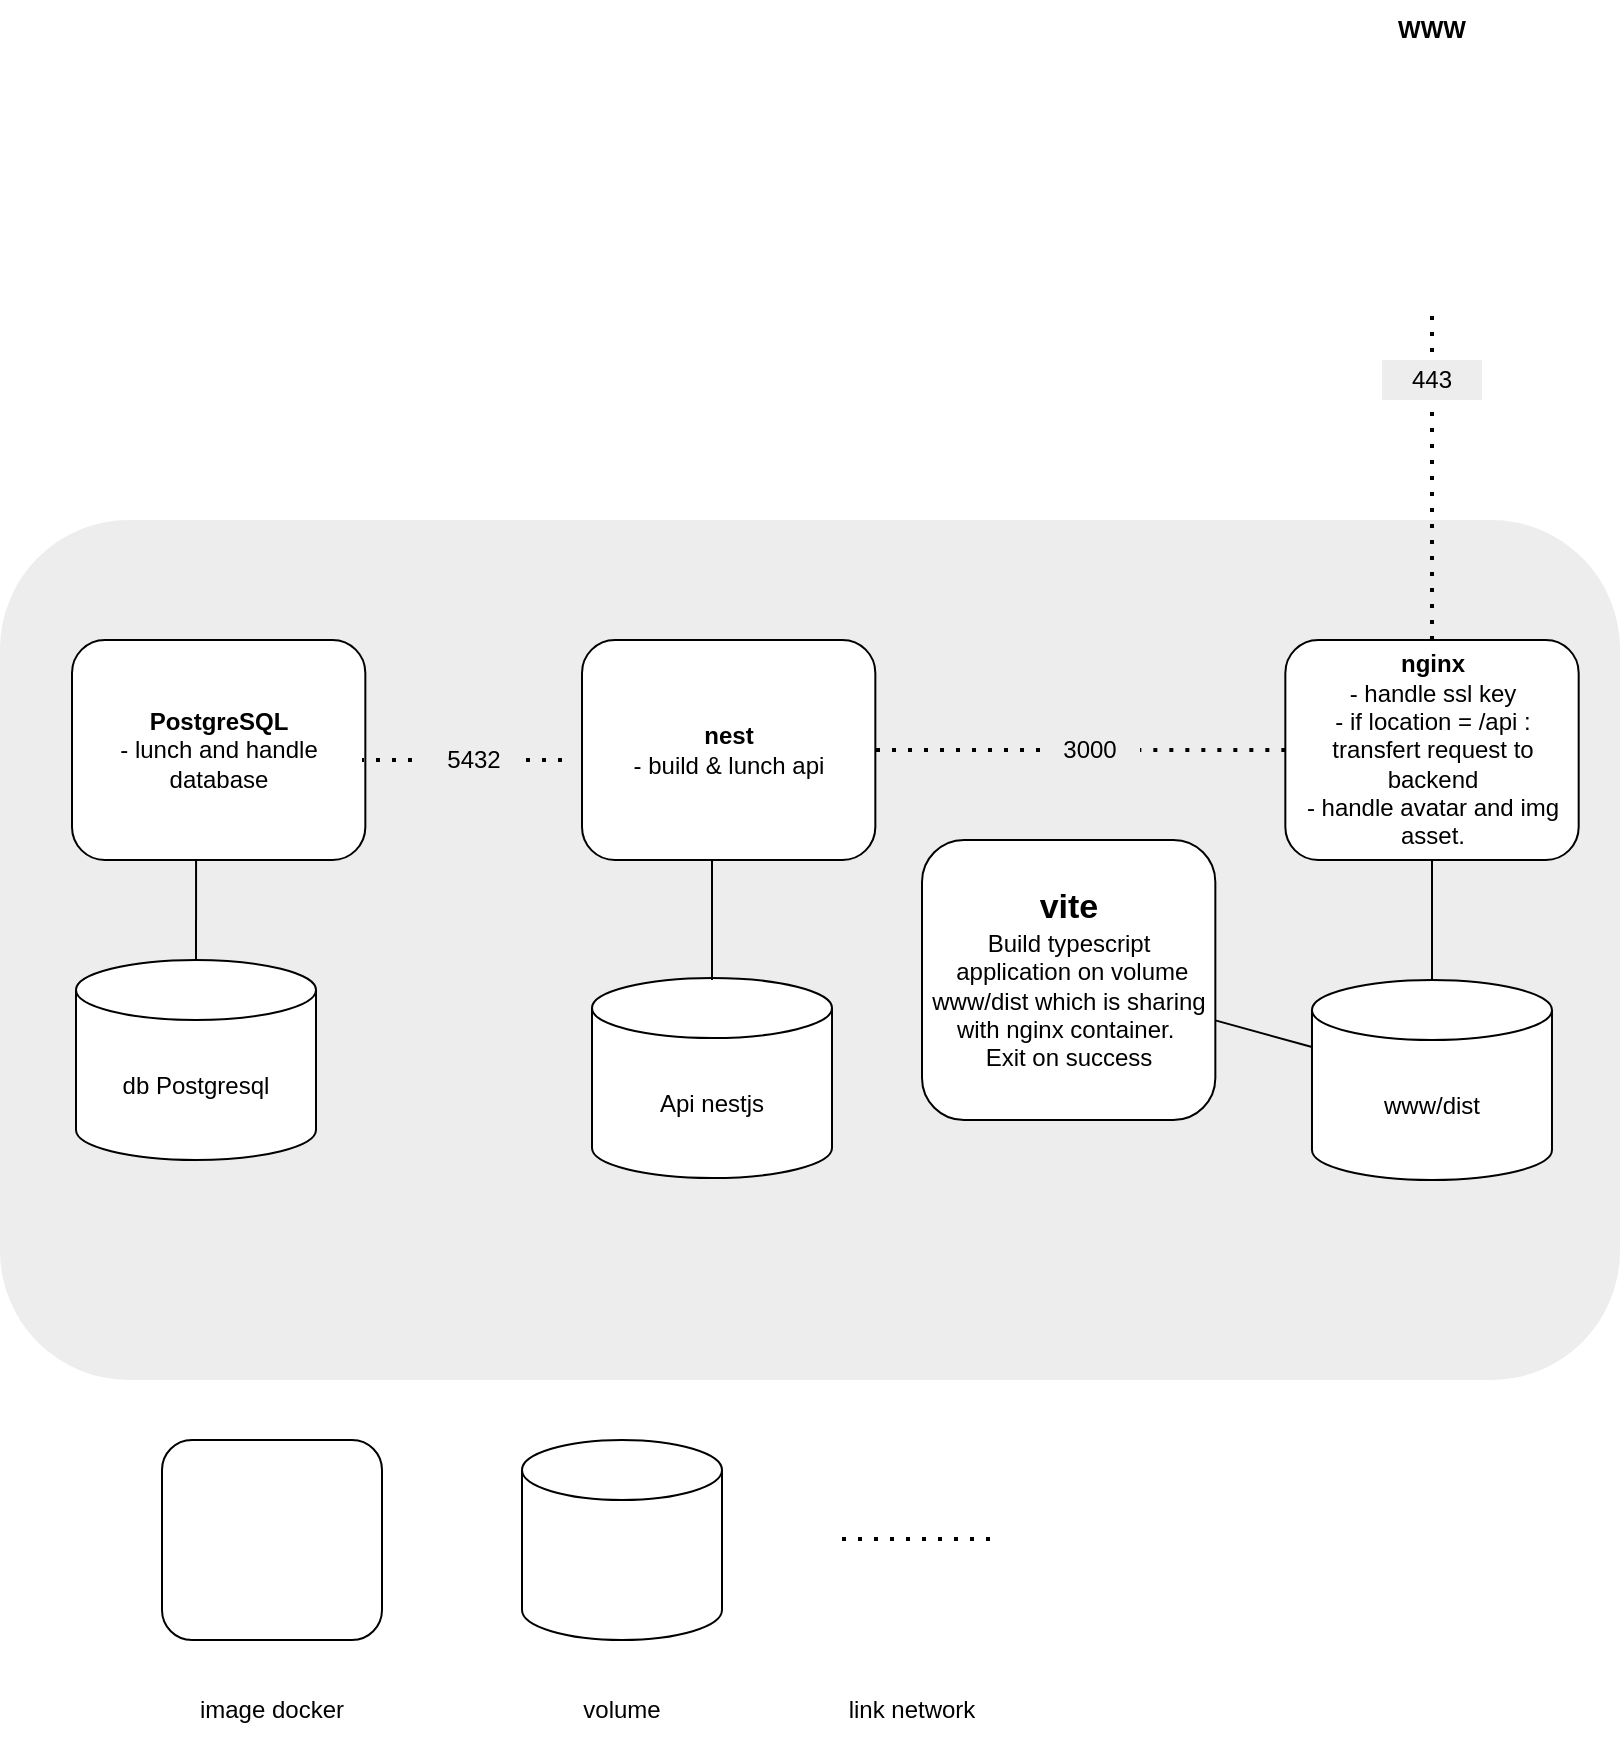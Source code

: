 <mxfile version="21.3.6" type="github">
  <diagram name="Page-1" id="UxeyChZILjidG07LdBUV">
    <mxGraphModel dx="1464" dy="1153" grid="1" gridSize="10" guides="1" tooltips="1" connect="1" arrows="1" fold="1" page="1" pageScale="1" pageWidth="827" pageHeight="1169" math="0" shadow="0">
      <root>
        <mxCell id="0" />
        <mxCell id="1" parent="0" />
        <mxCell id="xaLoWIlu8mRHAP46BQhi-22" value="" style="rounded=1;whiteSpace=wrap;html=1;fillColor=#EDEDED;strokeColor=none;" parent="1" vertex="1">
          <mxGeometry x="9" y="300" width="810" height="430" as="geometry" />
        </mxCell>
        <mxCell id="xaLoWIlu8mRHAP46BQhi-5" value="&lt;b&gt;nginx&lt;/b&gt;&lt;br&gt;- handle ssl key&lt;br&gt;- if location = /api :&lt;br&gt;transfert request to backend&lt;br&gt;- handle avatar and img asset." style="rounded=1;whiteSpace=wrap;html=1;" parent="1" vertex="1">
          <mxGeometry x="651.67" y="360" width="146.67" height="110" as="geometry" />
        </mxCell>
        <mxCell id="xaLoWIlu8mRHAP46BQhi-6" value="" style="shape=image;html=1;verticalAlign=top;verticalLabelPosition=bottom;labelBackgroundColor=#ffffff;imageAspect=0;aspect=fixed;image=https://cdn4.iconfinder.com/data/icons/ionicons/512/icon-ios7-world-outline-128.png" parent="1" vertex="1">
          <mxGeometry x="661" y="70" width="128" height="128" as="geometry" />
        </mxCell>
        <mxCell id="xaLoWIlu8mRHAP46BQhi-8" value="&lt;b&gt;WWW&lt;/b&gt;" style="text;strokeColor=none;align=center;fillColor=none;html=1;verticalAlign=middle;whiteSpace=wrap;rounded=0;" parent="1" vertex="1">
          <mxGeometry x="695" y="40" width="60" height="30" as="geometry" />
        </mxCell>
        <mxCell id="xaLoWIlu8mRHAP46BQhi-9" value="" style="endArrow=none;dashed=1;html=1;dashPattern=1 3;strokeWidth=2;rounded=0;exitX=0.5;exitY=0;exitDx=0;exitDy=0;entryX=0.5;entryY=1;entryDx=0;entryDy=0;" parent="1" source="xaLoWIlu8mRHAP46BQhi-5" target="xaLoWIlu8mRHAP46BQhi-6" edge="1">
          <mxGeometry width="50" height="50" relative="1" as="geometry">
            <mxPoint x="515" y="390" as="sourcePoint" />
            <mxPoint x="695" y="210" as="targetPoint" />
          </mxGeometry>
        </mxCell>
        <mxCell id="xaLoWIlu8mRHAP46BQhi-11" value="&lt;b&gt;nest&lt;br&gt;&lt;/b&gt;- build &amp;amp; lunch api" style="rounded=1;whiteSpace=wrap;html=1;" parent="1" vertex="1">
          <mxGeometry x="300.0" y="360" width="146.67" height="110" as="geometry" />
        </mxCell>
        <mxCell id="xaLoWIlu8mRHAP46BQhi-12" value="db Postgresql" style="shape=cylinder3;whiteSpace=wrap;html=1;boundedLbl=1;backgroundOutline=1;size=15;" parent="1" vertex="1">
          <mxGeometry x="47" y="520" width="120" height="100" as="geometry" />
        </mxCell>
        <mxCell id="xaLoWIlu8mRHAP46BQhi-14" value="" style="rounded=1;whiteSpace=wrap;html=1;" parent="1" vertex="1">
          <mxGeometry x="90" y="760" width="110" height="100" as="geometry" />
        </mxCell>
        <mxCell id="xaLoWIlu8mRHAP46BQhi-15" value="" style="shape=cylinder3;whiteSpace=wrap;html=1;boundedLbl=1;backgroundOutline=1;size=15;" parent="1" vertex="1">
          <mxGeometry x="270" y="760" width="100" height="100" as="geometry" />
        </mxCell>
        <mxCell id="xaLoWIlu8mRHAP46BQhi-16" value="" style="endArrow=none;dashed=1;html=1;dashPattern=1 3;strokeWidth=2;rounded=0;" parent="1" edge="1">
          <mxGeometry width="50" height="50" relative="1" as="geometry">
            <mxPoint x="430" y="809.5" as="sourcePoint" />
            <mxPoint x="510" y="809.5" as="targetPoint" />
          </mxGeometry>
        </mxCell>
        <mxCell id="xaLoWIlu8mRHAP46BQhi-17" value="image docker" style="text;strokeColor=none;align=center;fillColor=none;html=1;verticalAlign=middle;whiteSpace=wrap;rounded=0;" parent="1" vertex="1">
          <mxGeometry x="100" y="870" width="90" height="50" as="geometry" />
        </mxCell>
        <mxCell id="xaLoWIlu8mRHAP46BQhi-18" value="volume" style="text;strokeColor=none;align=center;fillColor=none;html=1;verticalAlign=middle;whiteSpace=wrap;rounded=0;" parent="1" vertex="1">
          <mxGeometry x="275" y="875" width="90" height="40" as="geometry" />
        </mxCell>
        <mxCell id="xaLoWIlu8mRHAP46BQhi-19" value="link network" style="text;strokeColor=none;align=center;fillColor=none;html=1;verticalAlign=middle;whiteSpace=wrap;rounded=0;" parent="1" vertex="1">
          <mxGeometry x="420" y="875" width="90" height="40" as="geometry" />
        </mxCell>
        <mxCell id="xaLoWIlu8mRHAP46BQhi-23" value="443" style="rounded=0;whiteSpace=wrap;html=1;fillColor=#ededed;strokeColor=none;" parent="1" vertex="1">
          <mxGeometry x="700" y="220" width="50" height="20" as="geometry" />
        </mxCell>
        <mxCell id="xaLoWIlu8mRHAP46BQhi-25" value="" style="endArrow=none;dashed=1;html=1;dashPattern=1 3;strokeWidth=2;rounded=0;entryX=1;entryY=0.5;entryDx=0;entryDy=0;" parent="1" source="xaLoWIlu8mRHAP46BQhi-41" target="xaLoWIlu8mRHAP46BQhi-11" edge="1">
          <mxGeometry width="50" height="50" relative="1" as="geometry">
            <mxPoint x="535.949" y="465" as="sourcePoint" />
            <mxPoint x="497.67" y="415" as="targetPoint" />
          </mxGeometry>
        </mxCell>
        <mxCell id="xaLoWIlu8mRHAP46BQhi-27" value="www/dist" style="shape=cylinder3;whiteSpace=wrap;html=1;boundedLbl=1;backgroundOutline=1;size=15;" parent="1" vertex="1">
          <mxGeometry x="664.99" y="530" width="120" height="100" as="geometry" />
        </mxCell>
        <mxCell id="xaLoWIlu8mRHAP46BQhi-29" value="" style="endArrow=none;html=1;rounded=0;exitX=0.5;exitY=1;exitDx=0;exitDy=0;" parent="1" source="xaLoWIlu8mRHAP46BQhi-5" target="xaLoWIlu8mRHAP46BQhi-27" edge="1">
          <mxGeometry width="50" height="50" relative="1" as="geometry">
            <mxPoint x="515" y="610" as="sourcePoint" />
            <mxPoint x="565" y="560" as="targetPoint" />
          </mxGeometry>
        </mxCell>
        <mxCell id="xaLoWIlu8mRHAP46BQhi-33" value="" style="endArrow=none;html=1;rounded=0;exitX=0.5;exitY=0;exitDx=0;exitDy=0;exitPerimeter=0;entryX=0.423;entryY=1;entryDx=0;entryDy=0;entryPerimeter=0;" parent="1" source="xaLoWIlu8mRHAP46BQhi-12" target="xaLoWIlu8mRHAP46BQhi-37" edge="1">
          <mxGeometry width="50" height="50" relative="1" as="geometry">
            <mxPoint x="205" y="460" as="sourcePoint" />
            <mxPoint x="265" y="415" as="targetPoint" />
          </mxGeometry>
        </mxCell>
        <mxCell id="xaLoWIlu8mRHAP46BQhi-34" value="Api nestjs" style="shape=cylinder3;whiteSpace=wrap;html=1;boundedLbl=1;backgroundOutline=1;size=15;" parent="1" vertex="1">
          <mxGeometry x="305.0" y="529" width="120" height="100" as="geometry" />
        </mxCell>
        <mxCell id="xaLoWIlu8mRHAP46BQhi-35" value="" style="endArrow=none;html=1;rounded=0;exitX=0.5;exitY=1;exitDx=0;exitDy=0;" parent="1" edge="1">
          <mxGeometry width="50" height="50" relative="1" as="geometry">
            <mxPoint x="365" y="470" as="sourcePoint" />
            <mxPoint x="365" y="530" as="targetPoint" />
          </mxGeometry>
        </mxCell>
        <mxCell id="xaLoWIlu8mRHAP46BQhi-37" value="&lt;b&gt;PostgreSQL&lt;br&gt;&lt;/b&gt;- lunch and handle database" style="rounded=1;whiteSpace=wrap;html=1;" parent="1" vertex="1">
          <mxGeometry x="45.0" y="360" width="146.67" height="110" as="geometry" />
        </mxCell>
        <mxCell id="xaLoWIlu8mRHAP46BQhi-38" value="" style="endArrow=none;dashed=1;html=1;dashPattern=1 3;strokeWidth=2;rounded=0;" parent="1" source="xaLoWIlu8mRHAP46BQhi-43" edge="1">
          <mxGeometry width="50" height="50" relative="1" as="geometry">
            <mxPoint x="350" y="420" as="sourcePoint" />
            <mxPoint x="250" y="420" as="targetPoint" />
            <Array as="points">
              <mxPoint x="250" y="420" />
              <mxPoint x="190" y="420" />
            </Array>
          </mxGeometry>
        </mxCell>
        <mxCell id="xaLoWIlu8mRHAP46BQhi-42" value="" style="endArrow=none;dashed=1;html=1;dashPattern=1 3;strokeWidth=2;rounded=0;entryX=1;entryY=0.5;entryDx=0;entryDy=0;" parent="1" source="xaLoWIlu8mRHAP46BQhi-5" target="xaLoWIlu8mRHAP46BQhi-41" edge="1">
          <mxGeometry width="50" height="50" relative="1" as="geometry">
            <mxPoint x="607" y="415" as="sourcePoint" />
            <mxPoint x="498" y="415" as="targetPoint" />
          </mxGeometry>
        </mxCell>
        <mxCell id="xaLoWIlu8mRHAP46BQhi-41" value="3000" style="rounded=0;whiteSpace=wrap;html=1;fillColor=#ededed;strokeColor=none;" parent="1" vertex="1">
          <mxGeometry x="529" y="405" width="50" height="20" as="geometry" />
        </mxCell>
        <mxCell id="xaLoWIlu8mRHAP46BQhi-44" value="" style="endArrow=none;dashed=1;html=1;dashPattern=1 3;strokeWidth=2;rounded=0;" parent="1" target="xaLoWIlu8mRHAP46BQhi-43" edge="1">
          <mxGeometry width="50" height="50" relative="1" as="geometry">
            <mxPoint x="290" y="420" as="sourcePoint" />
            <mxPoint x="250" y="420" as="targetPoint" />
            <Array as="points" />
          </mxGeometry>
        </mxCell>
        <mxCell id="xaLoWIlu8mRHAP46BQhi-43" value="5432" style="rounded=0;whiteSpace=wrap;html=1;fillColor=#ededed;strokeColor=none;" parent="1" vertex="1">
          <mxGeometry x="221" y="410" width="50" height="20" as="geometry" />
        </mxCell>
        <mxCell id="vPFpvlaYt1FcN0yEDJOL-1" value="&lt;b style=&quot;font-size: 17px;&quot;&gt;vite&lt;br&gt;&lt;/b&gt;Build typescript&lt;br&gt;&amp;nbsp;application on volume&lt;br&gt;www/dist which is sharing with nginx container.&amp;nbsp;&lt;br&gt;Exit on success" style="rounded=1;whiteSpace=wrap;html=1;" parent="1" vertex="1">
          <mxGeometry x="470" y="460" width="146.67" height="140" as="geometry" />
        </mxCell>
        <mxCell id="vPFpvlaYt1FcN0yEDJOL-2" value="" style="endArrow=none;html=1;rounded=0;" parent="1" source="vPFpvlaYt1FcN0yEDJOL-1" target="xaLoWIlu8mRHAP46BQhi-27" edge="1">
          <mxGeometry width="50" height="50" relative="1" as="geometry">
            <mxPoint x="375" y="480" as="sourcePoint" />
            <mxPoint x="375" y="540" as="targetPoint" />
          </mxGeometry>
        </mxCell>
      </root>
    </mxGraphModel>
  </diagram>
</mxfile>
